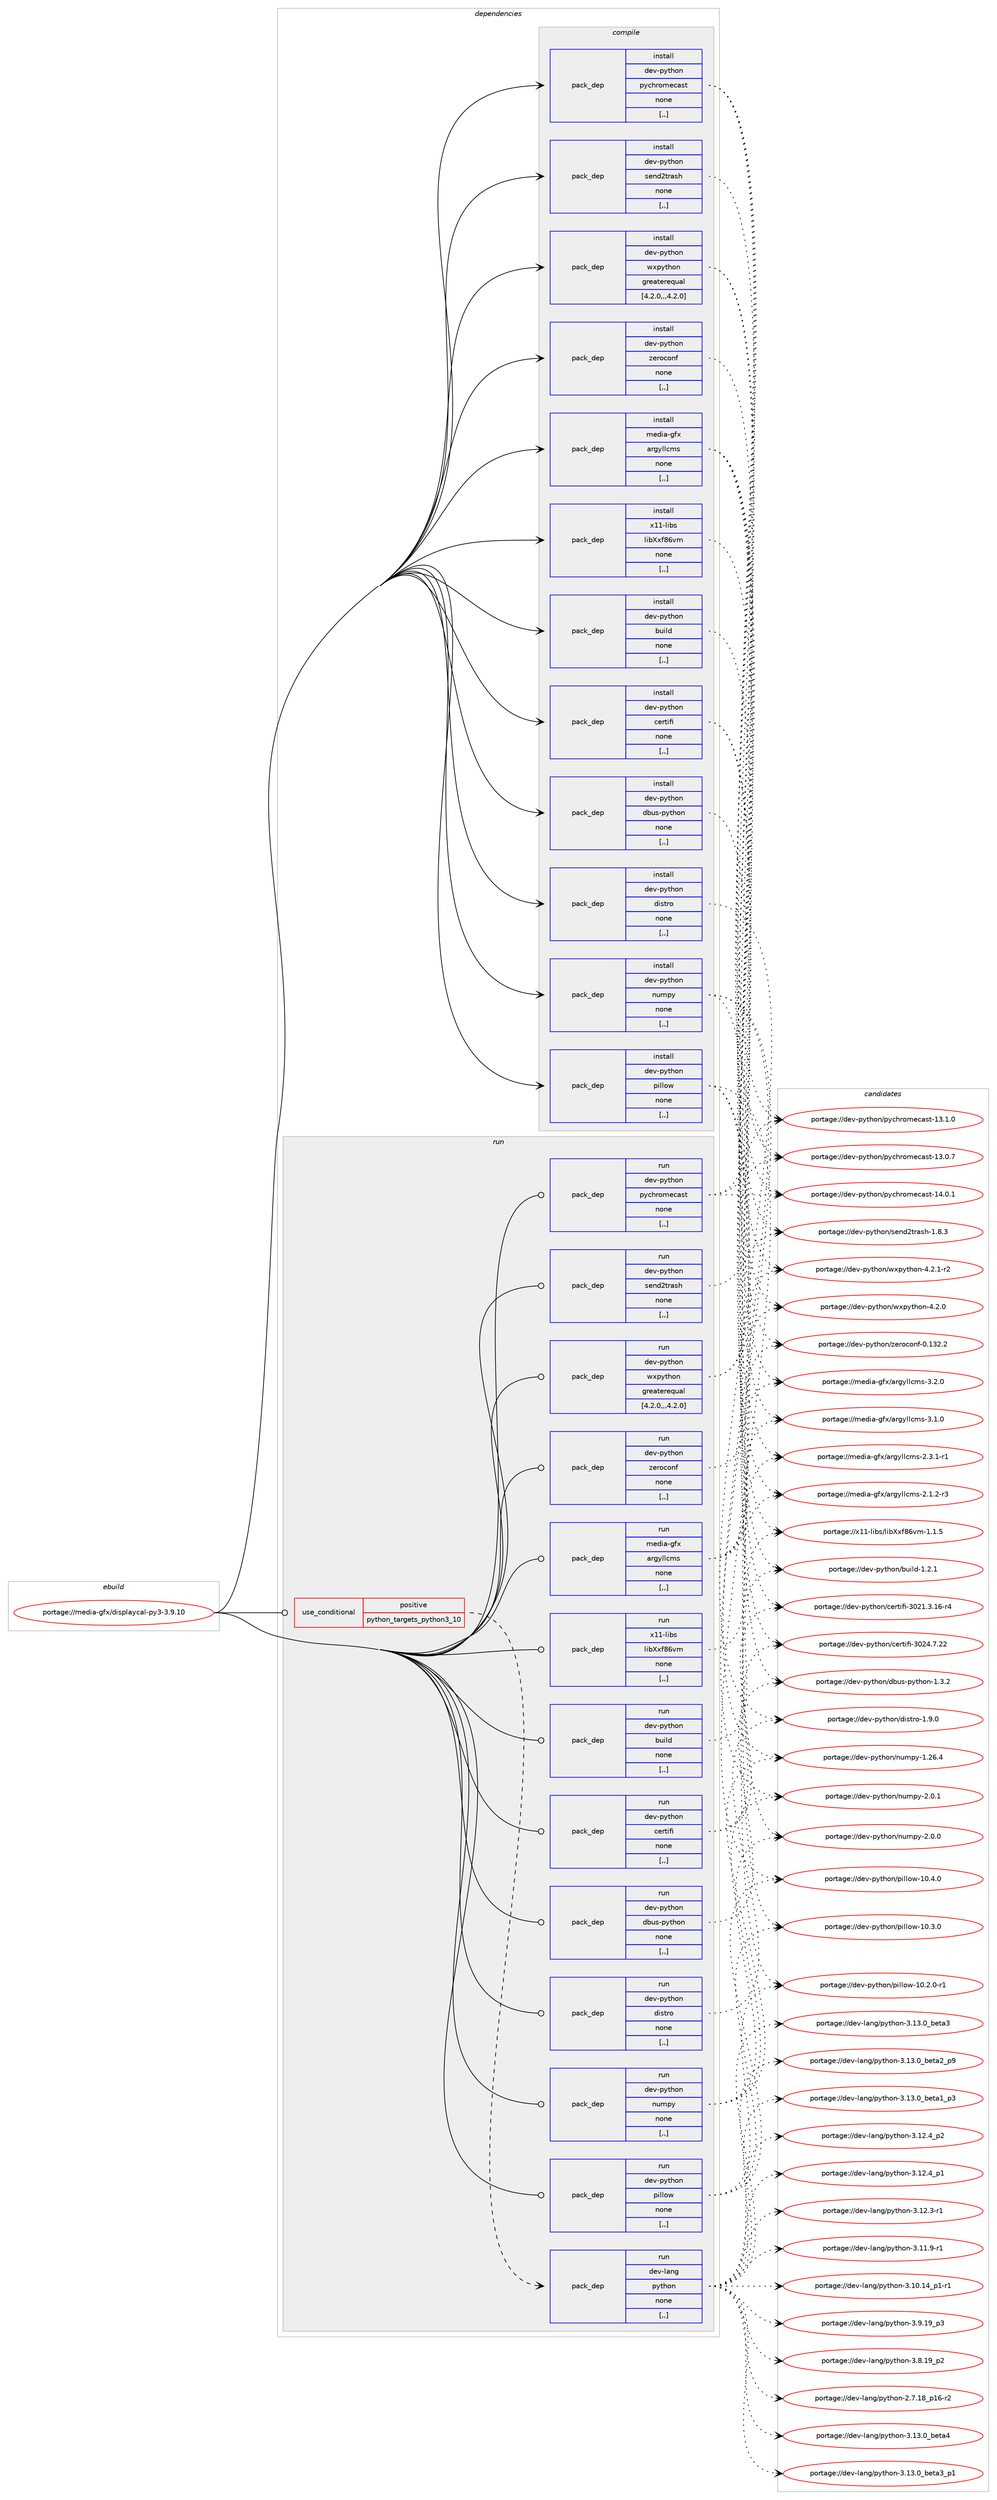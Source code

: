 digraph prolog {

# *************
# Graph options
# *************

newrank=true;
concentrate=true;
compound=true;
graph [rankdir=LR,fontname=Helvetica,fontsize=10,ranksep=1.5];#, ranksep=2.5, nodesep=0.2];
edge  [arrowhead=vee];
node  [fontname=Helvetica,fontsize=10];

# **********
# The ebuild
# **********

subgraph cluster_leftcol {
color=gray;
label=<<i>ebuild</i>>;
id [label="portage://media-gfx/displaycal-py3-3.9.10", color=red, width=4, href="../media-gfx/displaycal-py3-3.9.10.svg"];
}

# ****************
# The dependencies
# ****************

subgraph cluster_midcol {
color=gray;
label=<<i>dependencies</i>>;
subgraph cluster_compile {
fillcolor="#eeeeee";
style=filled;
label=<<i>compile</i>>;
subgraph pack211944 {
dependency286358 [label=<<TABLE BORDER="0" CELLBORDER="1" CELLSPACING="0" CELLPADDING="4" WIDTH="220"><TR><TD ROWSPAN="6" CELLPADDING="30">pack_dep</TD></TR><TR><TD WIDTH="110">install</TD></TR><TR><TD>dev-python</TD></TR><TR><TD>build</TD></TR><TR><TD>none</TD></TR><TR><TD>[,,]</TD></TR></TABLE>>, shape=none, color=blue];
}
id:e -> dependency286358:w [weight=20,style="solid",arrowhead="vee"];
subgraph pack211945 {
dependency286359 [label=<<TABLE BORDER="0" CELLBORDER="1" CELLSPACING="0" CELLPADDING="4" WIDTH="220"><TR><TD ROWSPAN="6" CELLPADDING="30">pack_dep</TD></TR><TR><TD WIDTH="110">install</TD></TR><TR><TD>dev-python</TD></TR><TR><TD>certifi</TD></TR><TR><TD>none</TD></TR><TR><TD>[,,]</TD></TR></TABLE>>, shape=none, color=blue];
}
id:e -> dependency286359:w [weight=20,style="solid",arrowhead="vee"];
subgraph pack211946 {
dependency286360 [label=<<TABLE BORDER="0" CELLBORDER="1" CELLSPACING="0" CELLPADDING="4" WIDTH="220"><TR><TD ROWSPAN="6" CELLPADDING="30">pack_dep</TD></TR><TR><TD WIDTH="110">install</TD></TR><TR><TD>dev-python</TD></TR><TR><TD>dbus-python</TD></TR><TR><TD>none</TD></TR><TR><TD>[,,]</TD></TR></TABLE>>, shape=none, color=blue];
}
id:e -> dependency286360:w [weight=20,style="solid",arrowhead="vee"];
subgraph pack211947 {
dependency286361 [label=<<TABLE BORDER="0" CELLBORDER="1" CELLSPACING="0" CELLPADDING="4" WIDTH="220"><TR><TD ROWSPAN="6" CELLPADDING="30">pack_dep</TD></TR><TR><TD WIDTH="110">install</TD></TR><TR><TD>dev-python</TD></TR><TR><TD>distro</TD></TR><TR><TD>none</TD></TR><TR><TD>[,,]</TD></TR></TABLE>>, shape=none, color=blue];
}
id:e -> dependency286361:w [weight=20,style="solid",arrowhead="vee"];
subgraph pack211948 {
dependency286362 [label=<<TABLE BORDER="0" CELLBORDER="1" CELLSPACING="0" CELLPADDING="4" WIDTH="220"><TR><TD ROWSPAN="6" CELLPADDING="30">pack_dep</TD></TR><TR><TD WIDTH="110">install</TD></TR><TR><TD>dev-python</TD></TR><TR><TD>numpy</TD></TR><TR><TD>none</TD></TR><TR><TD>[,,]</TD></TR></TABLE>>, shape=none, color=blue];
}
id:e -> dependency286362:w [weight=20,style="solid",arrowhead="vee"];
subgraph pack211949 {
dependency286363 [label=<<TABLE BORDER="0" CELLBORDER="1" CELLSPACING="0" CELLPADDING="4" WIDTH="220"><TR><TD ROWSPAN="6" CELLPADDING="30">pack_dep</TD></TR><TR><TD WIDTH="110">install</TD></TR><TR><TD>dev-python</TD></TR><TR><TD>pillow</TD></TR><TR><TD>none</TD></TR><TR><TD>[,,]</TD></TR></TABLE>>, shape=none, color=blue];
}
id:e -> dependency286363:w [weight=20,style="solid",arrowhead="vee"];
subgraph pack211950 {
dependency286364 [label=<<TABLE BORDER="0" CELLBORDER="1" CELLSPACING="0" CELLPADDING="4" WIDTH="220"><TR><TD ROWSPAN="6" CELLPADDING="30">pack_dep</TD></TR><TR><TD WIDTH="110">install</TD></TR><TR><TD>dev-python</TD></TR><TR><TD>pychromecast</TD></TR><TR><TD>none</TD></TR><TR><TD>[,,]</TD></TR></TABLE>>, shape=none, color=blue];
}
id:e -> dependency286364:w [weight=20,style="solid",arrowhead="vee"];
subgraph pack211951 {
dependency286365 [label=<<TABLE BORDER="0" CELLBORDER="1" CELLSPACING="0" CELLPADDING="4" WIDTH="220"><TR><TD ROWSPAN="6" CELLPADDING="30">pack_dep</TD></TR><TR><TD WIDTH="110">install</TD></TR><TR><TD>dev-python</TD></TR><TR><TD>send2trash</TD></TR><TR><TD>none</TD></TR><TR><TD>[,,]</TD></TR></TABLE>>, shape=none, color=blue];
}
id:e -> dependency286365:w [weight=20,style="solid",arrowhead="vee"];
subgraph pack211952 {
dependency286366 [label=<<TABLE BORDER="0" CELLBORDER="1" CELLSPACING="0" CELLPADDING="4" WIDTH="220"><TR><TD ROWSPAN="6" CELLPADDING="30">pack_dep</TD></TR><TR><TD WIDTH="110">install</TD></TR><TR><TD>dev-python</TD></TR><TR><TD>wxpython</TD></TR><TR><TD>greaterequal</TD></TR><TR><TD>[4.2.0,,,4.2.0]</TD></TR></TABLE>>, shape=none, color=blue];
}
id:e -> dependency286366:w [weight=20,style="solid",arrowhead="vee"];
subgraph pack211953 {
dependency286367 [label=<<TABLE BORDER="0" CELLBORDER="1" CELLSPACING="0" CELLPADDING="4" WIDTH="220"><TR><TD ROWSPAN="6" CELLPADDING="30">pack_dep</TD></TR><TR><TD WIDTH="110">install</TD></TR><TR><TD>dev-python</TD></TR><TR><TD>zeroconf</TD></TR><TR><TD>none</TD></TR><TR><TD>[,,]</TD></TR></TABLE>>, shape=none, color=blue];
}
id:e -> dependency286367:w [weight=20,style="solid",arrowhead="vee"];
subgraph pack211954 {
dependency286368 [label=<<TABLE BORDER="0" CELLBORDER="1" CELLSPACING="0" CELLPADDING="4" WIDTH="220"><TR><TD ROWSPAN="6" CELLPADDING="30">pack_dep</TD></TR><TR><TD WIDTH="110">install</TD></TR><TR><TD>media-gfx</TD></TR><TR><TD>argyllcms</TD></TR><TR><TD>none</TD></TR><TR><TD>[,,]</TD></TR></TABLE>>, shape=none, color=blue];
}
id:e -> dependency286368:w [weight=20,style="solid",arrowhead="vee"];
subgraph pack211955 {
dependency286369 [label=<<TABLE BORDER="0" CELLBORDER="1" CELLSPACING="0" CELLPADDING="4" WIDTH="220"><TR><TD ROWSPAN="6" CELLPADDING="30">pack_dep</TD></TR><TR><TD WIDTH="110">install</TD></TR><TR><TD>x11-libs</TD></TR><TR><TD>libXxf86vm</TD></TR><TR><TD>none</TD></TR><TR><TD>[,,]</TD></TR></TABLE>>, shape=none, color=blue];
}
id:e -> dependency286369:w [weight=20,style="solid",arrowhead="vee"];
}
subgraph cluster_compileandrun {
fillcolor="#eeeeee";
style=filled;
label=<<i>compile and run</i>>;
}
subgraph cluster_run {
fillcolor="#eeeeee";
style=filled;
label=<<i>run</i>>;
subgraph cond72092 {
dependency286370 [label=<<TABLE BORDER="0" CELLBORDER="1" CELLSPACING="0" CELLPADDING="4"><TR><TD ROWSPAN="3" CELLPADDING="10">use_conditional</TD></TR><TR><TD>positive</TD></TR><TR><TD>python_targets_python3_10</TD></TR></TABLE>>, shape=none, color=red];
subgraph pack211956 {
dependency286371 [label=<<TABLE BORDER="0" CELLBORDER="1" CELLSPACING="0" CELLPADDING="4" WIDTH="220"><TR><TD ROWSPAN="6" CELLPADDING="30">pack_dep</TD></TR><TR><TD WIDTH="110">run</TD></TR><TR><TD>dev-lang</TD></TR><TR><TD>python</TD></TR><TR><TD>none</TD></TR><TR><TD>[,,]</TD></TR></TABLE>>, shape=none, color=blue];
}
dependency286370:e -> dependency286371:w [weight=20,style="dashed",arrowhead="vee"];
}
id:e -> dependency286370:w [weight=20,style="solid",arrowhead="odot"];
subgraph pack211957 {
dependency286372 [label=<<TABLE BORDER="0" CELLBORDER="1" CELLSPACING="0" CELLPADDING="4" WIDTH="220"><TR><TD ROWSPAN="6" CELLPADDING="30">pack_dep</TD></TR><TR><TD WIDTH="110">run</TD></TR><TR><TD>dev-python</TD></TR><TR><TD>build</TD></TR><TR><TD>none</TD></TR><TR><TD>[,,]</TD></TR></TABLE>>, shape=none, color=blue];
}
id:e -> dependency286372:w [weight=20,style="solid",arrowhead="odot"];
subgraph pack211958 {
dependency286373 [label=<<TABLE BORDER="0" CELLBORDER="1" CELLSPACING="0" CELLPADDING="4" WIDTH="220"><TR><TD ROWSPAN="6" CELLPADDING="30">pack_dep</TD></TR><TR><TD WIDTH="110">run</TD></TR><TR><TD>dev-python</TD></TR><TR><TD>certifi</TD></TR><TR><TD>none</TD></TR><TR><TD>[,,]</TD></TR></TABLE>>, shape=none, color=blue];
}
id:e -> dependency286373:w [weight=20,style="solid",arrowhead="odot"];
subgraph pack211959 {
dependency286374 [label=<<TABLE BORDER="0" CELLBORDER="1" CELLSPACING="0" CELLPADDING="4" WIDTH="220"><TR><TD ROWSPAN="6" CELLPADDING="30">pack_dep</TD></TR><TR><TD WIDTH="110">run</TD></TR><TR><TD>dev-python</TD></TR><TR><TD>dbus-python</TD></TR><TR><TD>none</TD></TR><TR><TD>[,,]</TD></TR></TABLE>>, shape=none, color=blue];
}
id:e -> dependency286374:w [weight=20,style="solid",arrowhead="odot"];
subgraph pack211960 {
dependency286375 [label=<<TABLE BORDER="0" CELLBORDER="1" CELLSPACING="0" CELLPADDING="4" WIDTH="220"><TR><TD ROWSPAN="6" CELLPADDING="30">pack_dep</TD></TR><TR><TD WIDTH="110">run</TD></TR><TR><TD>dev-python</TD></TR><TR><TD>distro</TD></TR><TR><TD>none</TD></TR><TR><TD>[,,]</TD></TR></TABLE>>, shape=none, color=blue];
}
id:e -> dependency286375:w [weight=20,style="solid",arrowhead="odot"];
subgraph pack211961 {
dependency286376 [label=<<TABLE BORDER="0" CELLBORDER="1" CELLSPACING="0" CELLPADDING="4" WIDTH="220"><TR><TD ROWSPAN="6" CELLPADDING="30">pack_dep</TD></TR><TR><TD WIDTH="110">run</TD></TR><TR><TD>dev-python</TD></TR><TR><TD>numpy</TD></TR><TR><TD>none</TD></TR><TR><TD>[,,]</TD></TR></TABLE>>, shape=none, color=blue];
}
id:e -> dependency286376:w [weight=20,style="solid",arrowhead="odot"];
subgraph pack211962 {
dependency286377 [label=<<TABLE BORDER="0" CELLBORDER="1" CELLSPACING="0" CELLPADDING="4" WIDTH="220"><TR><TD ROWSPAN="6" CELLPADDING="30">pack_dep</TD></TR><TR><TD WIDTH="110">run</TD></TR><TR><TD>dev-python</TD></TR><TR><TD>pillow</TD></TR><TR><TD>none</TD></TR><TR><TD>[,,]</TD></TR></TABLE>>, shape=none, color=blue];
}
id:e -> dependency286377:w [weight=20,style="solid",arrowhead="odot"];
subgraph pack211963 {
dependency286378 [label=<<TABLE BORDER="0" CELLBORDER="1" CELLSPACING="0" CELLPADDING="4" WIDTH="220"><TR><TD ROWSPAN="6" CELLPADDING="30">pack_dep</TD></TR><TR><TD WIDTH="110">run</TD></TR><TR><TD>dev-python</TD></TR><TR><TD>pychromecast</TD></TR><TR><TD>none</TD></TR><TR><TD>[,,]</TD></TR></TABLE>>, shape=none, color=blue];
}
id:e -> dependency286378:w [weight=20,style="solid",arrowhead="odot"];
subgraph pack211964 {
dependency286379 [label=<<TABLE BORDER="0" CELLBORDER="1" CELLSPACING="0" CELLPADDING="4" WIDTH="220"><TR><TD ROWSPAN="6" CELLPADDING="30">pack_dep</TD></TR><TR><TD WIDTH="110">run</TD></TR><TR><TD>dev-python</TD></TR><TR><TD>send2trash</TD></TR><TR><TD>none</TD></TR><TR><TD>[,,]</TD></TR></TABLE>>, shape=none, color=blue];
}
id:e -> dependency286379:w [weight=20,style="solid",arrowhead="odot"];
subgraph pack211965 {
dependency286380 [label=<<TABLE BORDER="0" CELLBORDER="1" CELLSPACING="0" CELLPADDING="4" WIDTH="220"><TR><TD ROWSPAN="6" CELLPADDING="30">pack_dep</TD></TR><TR><TD WIDTH="110">run</TD></TR><TR><TD>dev-python</TD></TR><TR><TD>wxpython</TD></TR><TR><TD>greaterequal</TD></TR><TR><TD>[4.2.0,,,4.2.0]</TD></TR></TABLE>>, shape=none, color=blue];
}
id:e -> dependency286380:w [weight=20,style="solid",arrowhead="odot"];
subgraph pack211966 {
dependency286381 [label=<<TABLE BORDER="0" CELLBORDER="1" CELLSPACING="0" CELLPADDING="4" WIDTH="220"><TR><TD ROWSPAN="6" CELLPADDING="30">pack_dep</TD></TR><TR><TD WIDTH="110">run</TD></TR><TR><TD>dev-python</TD></TR><TR><TD>zeroconf</TD></TR><TR><TD>none</TD></TR><TR><TD>[,,]</TD></TR></TABLE>>, shape=none, color=blue];
}
id:e -> dependency286381:w [weight=20,style="solid",arrowhead="odot"];
subgraph pack211967 {
dependency286382 [label=<<TABLE BORDER="0" CELLBORDER="1" CELLSPACING="0" CELLPADDING="4" WIDTH="220"><TR><TD ROWSPAN="6" CELLPADDING="30">pack_dep</TD></TR><TR><TD WIDTH="110">run</TD></TR><TR><TD>media-gfx</TD></TR><TR><TD>argyllcms</TD></TR><TR><TD>none</TD></TR><TR><TD>[,,]</TD></TR></TABLE>>, shape=none, color=blue];
}
id:e -> dependency286382:w [weight=20,style="solid",arrowhead="odot"];
subgraph pack211968 {
dependency286383 [label=<<TABLE BORDER="0" CELLBORDER="1" CELLSPACING="0" CELLPADDING="4" WIDTH="220"><TR><TD ROWSPAN="6" CELLPADDING="30">pack_dep</TD></TR><TR><TD WIDTH="110">run</TD></TR><TR><TD>x11-libs</TD></TR><TR><TD>libXxf86vm</TD></TR><TR><TD>none</TD></TR><TR><TD>[,,]</TD></TR></TABLE>>, shape=none, color=blue];
}
id:e -> dependency286383:w [weight=20,style="solid",arrowhead="odot"];
}
}

# **************
# The candidates
# **************

subgraph cluster_choices {
rank=same;
color=gray;
label=<<i>candidates</i>>;

subgraph choice211944 {
color=black;
nodesep=1;
choice100101118451121211161041111104798117105108100454946504649 [label="portage://dev-python/build-1.2.1", color=red, width=4,href="../dev-python/build-1.2.1.svg"];
dependency286358:e -> choice100101118451121211161041111104798117105108100454946504649:w [style=dotted,weight="100"];
}
subgraph choice211945 {
color=black;
nodesep=1;
choice10010111845112121116104111110479910111411610510210545514850524655465050 [label="portage://dev-python/certifi-3024.7.22", color=red, width=4,href="../dev-python/certifi-3024.7.22.svg"];
choice100101118451121211161041111104799101114116105102105455148504946514649544511452 [label="portage://dev-python/certifi-3021.3.16-r4", color=red, width=4,href="../dev-python/certifi-3021.3.16-r4.svg"];
dependency286359:e -> choice10010111845112121116104111110479910111411610510210545514850524655465050:w [style=dotted,weight="100"];
dependency286359:e -> choice100101118451121211161041111104799101114116105102105455148504946514649544511452:w [style=dotted,weight="100"];
}
subgraph choice211946 {
color=black;
nodesep=1;
choice10010111845112121116104111110471009811711545112121116104111110454946514650 [label="portage://dev-python/dbus-python-1.3.2", color=red, width=4,href="../dev-python/dbus-python-1.3.2.svg"];
dependency286360:e -> choice10010111845112121116104111110471009811711545112121116104111110454946514650:w [style=dotted,weight="100"];
}
subgraph choice211947 {
color=black;
nodesep=1;
choice1001011184511212111610411111047100105115116114111454946574648 [label="portage://dev-python/distro-1.9.0", color=red, width=4,href="../dev-python/distro-1.9.0.svg"];
dependency286361:e -> choice1001011184511212111610411111047100105115116114111454946574648:w [style=dotted,weight="100"];
}
subgraph choice211948 {
color=black;
nodesep=1;
choice1001011184511212111610411111047110117109112121455046484649 [label="portage://dev-python/numpy-2.0.1", color=red, width=4,href="../dev-python/numpy-2.0.1.svg"];
choice1001011184511212111610411111047110117109112121455046484648 [label="portage://dev-python/numpy-2.0.0", color=red, width=4,href="../dev-python/numpy-2.0.0.svg"];
choice100101118451121211161041111104711011710911212145494650544652 [label="portage://dev-python/numpy-1.26.4", color=red, width=4,href="../dev-python/numpy-1.26.4.svg"];
dependency286362:e -> choice1001011184511212111610411111047110117109112121455046484649:w [style=dotted,weight="100"];
dependency286362:e -> choice1001011184511212111610411111047110117109112121455046484648:w [style=dotted,weight="100"];
dependency286362:e -> choice100101118451121211161041111104711011710911212145494650544652:w [style=dotted,weight="100"];
}
subgraph choice211949 {
color=black;
nodesep=1;
choice100101118451121211161041111104711210510810811111945494846524648 [label="portage://dev-python/pillow-10.4.0", color=red, width=4,href="../dev-python/pillow-10.4.0.svg"];
choice100101118451121211161041111104711210510810811111945494846514648 [label="portage://dev-python/pillow-10.3.0", color=red, width=4,href="../dev-python/pillow-10.3.0.svg"];
choice1001011184511212111610411111047112105108108111119454948465046484511449 [label="portage://dev-python/pillow-10.2.0-r1", color=red, width=4,href="../dev-python/pillow-10.2.0-r1.svg"];
dependency286363:e -> choice100101118451121211161041111104711210510810811111945494846524648:w [style=dotted,weight="100"];
dependency286363:e -> choice100101118451121211161041111104711210510810811111945494846514648:w [style=dotted,weight="100"];
dependency286363:e -> choice1001011184511212111610411111047112105108108111119454948465046484511449:w [style=dotted,weight="100"];
}
subgraph choice211950 {
color=black;
nodesep=1;
choice100101118451121211161041111104711212199104114111109101999711511645495246484649 [label="portage://dev-python/pychromecast-14.0.1", color=red, width=4,href="../dev-python/pychromecast-14.0.1.svg"];
choice100101118451121211161041111104711212199104114111109101999711511645495146494648 [label="portage://dev-python/pychromecast-13.1.0", color=red, width=4,href="../dev-python/pychromecast-13.1.0.svg"];
choice100101118451121211161041111104711212199104114111109101999711511645495146484655 [label="portage://dev-python/pychromecast-13.0.7", color=red, width=4,href="../dev-python/pychromecast-13.0.7.svg"];
dependency286364:e -> choice100101118451121211161041111104711212199104114111109101999711511645495246484649:w [style=dotted,weight="100"];
dependency286364:e -> choice100101118451121211161041111104711212199104114111109101999711511645495146494648:w [style=dotted,weight="100"];
dependency286364:e -> choice100101118451121211161041111104711212199104114111109101999711511645495146484655:w [style=dotted,weight="100"];
}
subgraph choice211951 {
color=black;
nodesep=1;
choice10010111845112121116104111110471151011101005011611497115104454946564651 [label="portage://dev-python/send2trash-1.8.3", color=red, width=4,href="../dev-python/send2trash-1.8.3.svg"];
dependency286365:e -> choice10010111845112121116104111110471151011101005011611497115104454946564651:w [style=dotted,weight="100"];
}
subgraph choice211952 {
color=black;
nodesep=1;
choice10010111845112121116104111110471191201121211161041111104552465046494511450 [label="portage://dev-python/wxpython-4.2.1-r2", color=red, width=4,href="../dev-python/wxpython-4.2.1-r2.svg"];
choice1001011184511212111610411111047119120112121116104111110455246504648 [label="portage://dev-python/wxpython-4.2.0", color=red, width=4,href="../dev-python/wxpython-4.2.0.svg"];
dependency286366:e -> choice10010111845112121116104111110471191201121211161041111104552465046494511450:w [style=dotted,weight="100"];
dependency286366:e -> choice1001011184511212111610411111047119120112121116104111110455246504648:w [style=dotted,weight="100"];
}
subgraph choice211953 {
color=black;
nodesep=1;
choice1001011184511212111610411111047122101114111991111101024548464951504650 [label="portage://dev-python/zeroconf-0.132.2", color=red, width=4,href="../dev-python/zeroconf-0.132.2.svg"];
dependency286367:e -> choice1001011184511212111610411111047122101114111991111101024548464951504650:w [style=dotted,weight="100"];
}
subgraph choice211954 {
color=black;
nodesep=1;
choice1091011001059745103102120479711410312110810899109115455146504648 [label="portage://media-gfx/argyllcms-3.2.0", color=red, width=4,href="../media-gfx/argyllcms-3.2.0.svg"];
choice1091011001059745103102120479711410312110810899109115455146494648 [label="portage://media-gfx/argyllcms-3.1.0", color=red, width=4,href="../media-gfx/argyllcms-3.1.0.svg"];
choice10910110010597451031021204797114103121108108991091154550465146494511449 [label="portage://media-gfx/argyllcms-2.3.1-r1", color=red, width=4,href="../media-gfx/argyllcms-2.3.1-r1.svg"];
choice10910110010597451031021204797114103121108108991091154550464946504511451 [label="portage://media-gfx/argyllcms-2.1.2-r3", color=red, width=4,href="../media-gfx/argyllcms-2.1.2-r3.svg"];
dependency286368:e -> choice1091011001059745103102120479711410312110810899109115455146504648:w [style=dotted,weight="100"];
dependency286368:e -> choice1091011001059745103102120479711410312110810899109115455146494648:w [style=dotted,weight="100"];
dependency286368:e -> choice10910110010597451031021204797114103121108108991091154550465146494511449:w [style=dotted,weight="100"];
dependency286368:e -> choice10910110010597451031021204797114103121108108991091154550464946504511451:w [style=dotted,weight="100"];
}
subgraph choice211955 {
color=black;
nodesep=1;
choice120494945108105981154710810598881201025654118109454946494653 [label="portage://x11-libs/libXxf86vm-1.1.5", color=red, width=4,href="../x11-libs/libXxf86vm-1.1.5.svg"];
dependency286369:e -> choice120494945108105981154710810598881201025654118109454946494653:w [style=dotted,weight="100"];
}
subgraph choice211956 {
color=black;
nodesep=1;
choice1001011184510897110103471121211161041111104551464951464895981011169752 [label="portage://dev-lang/python-3.13.0_beta4", color=red, width=4,href="../dev-lang/python-3.13.0_beta4.svg"];
choice10010111845108971101034711212111610411111045514649514648959810111697519511249 [label="portage://dev-lang/python-3.13.0_beta3_p1", color=red, width=4,href="../dev-lang/python-3.13.0_beta3_p1.svg"];
choice1001011184510897110103471121211161041111104551464951464895981011169751 [label="portage://dev-lang/python-3.13.0_beta3", color=red, width=4,href="../dev-lang/python-3.13.0_beta3.svg"];
choice10010111845108971101034711212111610411111045514649514648959810111697509511257 [label="portage://dev-lang/python-3.13.0_beta2_p9", color=red, width=4,href="../dev-lang/python-3.13.0_beta2_p9.svg"];
choice10010111845108971101034711212111610411111045514649514648959810111697499511251 [label="portage://dev-lang/python-3.13.0_beta1_p3", color=red, width=4,href="../dev-lang/python-3.13.0_beta1_p3.svg"];
choice100101118451089711010347112121116104111110455146495046529511250 [label="portage://dev-lang/python-3.12.4_p2", color=red, width=4,href="../dev-lang/python-3.12.4_p2.svg"];
choice100101118451089711010347112121116104111110455146495046529511249 [label="portage://dev-lang/python-3.12.4_p1", color=red, width=4,href="../dev-lang/python-3.12.4_p1.svg"];
choice100101118451089711010347112121116104111110455146495046514511449 [label="portage://dev-lang/python-3.12.3-r1", color=red, width=4,href="../dev-lang/python-3.12.3-r1.svg"];
choice100101118451089711010347112121116104111110455146494946574511449 [label="portage://dev-lang/python-3.11.9-r1", color=red, width=4,href="../dev-lang/python-3.11.9-r1.svg"];
choice100101118451089711010347112121116104111110455146494846495295112494511449 [label="portage://dev-lang/python-3.10.14_p1-r1", color=red, width=4,href="../dev-lang/python-3.10.14_p1-r1.svg"];
choice100101118451089711010347112121116104111110455146574649579511251 [label="portage://dev-lang/python-3.9.19_p3", color=red, width=4,href="../dev-lang/python-3.9.19_p3.svg"];
choice100101118451089711010347112121116104111110455146564649579511250 [label="portage://dev-lang/python-3.8.19_p2", color=red, width=4,href="../dev-lang/python-3.8.19_p2.svg"];
choice100101118451089711010347112121116104111110455046554649569511249544511450 [label="portage://dev-lang/python-2.7.18_p16-r2", color=red, width=4,href="../dev-lang/python-2.7.18_p16-r2.svg"];
dependency286371:e -> choice1001011184510897110103471121211161041111104551464951464895981011169752:w [style=dotted,weight="100"];
dependency286371:e -> choice10010111845108971101034711212111610411111045514649514648959810111697519511249:w [style=dotted,weight="100"];
dependency286371:e -> choice1001011184510897110103471121211161041111104551464951464895981011169751:w [style=dotted,weight="100"];
dependency286371:e -> choice10010111845108971101034711212111610411111045514649514648959810111697509511257:w [style=dotted,weight="100"];
dependency286371:e -> choice10010111845108971101034711212111610411111045514649514648959810111697499511251:w [style=dotted,weight="100"];
dependency286371:e -> choice100101118451089711010347112121116104111110455146495046529511250:w [style=dotted,weight="100"];
dependency286371:e -> choice100101118451089711010347112121116104111110455146495046529511249:w [style=dotted,weight="100"];
dependency286371:e -> choice100101118451089711010347112121116104111110455146495046514511449:w [style=dotted,weight="100"];
dependency286371:e -> choice100101118451089711010347112121116104111110455146494946574511449:w [style=dotted,weight="100"];
dependency286371:e -> choice100101118451089711010347112121116104111110455146494846495295112494511449:w [style=dotted,weight="100"];
dependency286371:e -> choice100101118451089711010347112121116104111110455146574649579511251:w [style=dotted,weight="100"];
dependency286371:e -> choice100101118451089711010347112121116104111110455146564649579511250:w [style=dotted,weight="100"];
dependency286371:e -> choice100101118451089711010347112121116104111110455046554649569511249544511450:w [style=dotted,weight="100"];
}
subgraph choice211957 {
color=black;
nodesep=1;
choice100101118451121211161041111104798117105108100454946504649 [label="portage://dev-python/build-1.2.1", color=red, width=4,href="../dev-python/build-1.2.1.svg"];
dependency286372:e -> choice100101118451121211161041111104798117105108100454946504649:w [style=dotted,weight="100"];
}
subgraph choice211958 {
color=black;
nodesep=1;
choice10010111845112121116104111110479910111411610510210545514850524655465050 [label="portage://dev-python/certifi-3024.7.22", color=red, width=4,href="../dev-python/certifi-3024.7.22.svg"];
choice100101118451121211161041111104799101114116105102105455148504946514649544511452 [label="portage://dev-python/certifi-3021.3.16-r4", color=red, width=4,href="../dev-python/certifi-3021.3.16-r4.svg"];
dependency286373:e -> choice10010111845112121116104111110479910111411610510210545514850524655465050:w [style=dotted,weight="100"];
dependency286373:e -> choice100101118451121211161041111104799101114116105102105455148504946514649544511452:w [style=dotted,weight="100"];
}
subgraph choice211959 {
color=black;
nodesep=1;
choice10010111845112121116104111110471009811711545112121116104111110454946514650 [label="portage://dev-python/dbus-python-1.3.2", color=red, width=4,href="../dev-python/dbus-python-1.3.2.svg"];
dependency286374:e -> choice10010111845112121116104111110471009811711545112121116104111110454946514650:w [style=dotted,weight="100"];
}
subgraph choice211960 {
color=black;
nodesep=1;
choice1001011184511212111610411111047100105115116114111454946574648 [label="portage://dev-python/distro-1.9.0", color=red, width=4,href="../dev-python/distro-1.9.0.svg"];
dependency286375:e -> choice1001011184511212111610411111047100105115116114111454946574648:w [style=dotted,weight="100"];
}
subgraph choice211961 {
color=black;
nodesep=1;
choice1001011184511212111610411111047110117109112121455046484649 [label="portage://dev-python/numpy-2.0.1", color=red, width=4,href="../dev-python/numpy-2.0.1.svg"];
choice1001011184511212111610411111047110117109112121455046484648 [label="portage://dev-python/numpy-2.0.0", color=red, width=4,href="../dev-python/numpy-2.0.0.svg"];
choice100101118451121211161041111104711011710911212145494650544652 [label="portage://dev-python/numpy-1.26.4", color=red, width=4,href="../dev-python/numpy-1.26.4.svg"];
dependency286376:e -> choice1001011184511212111610411111047110117109112121455046484649:w [style=dotted,weight="100"];
dependency286376:e -> choice1001011184511212111610411111047110117109112121455046484648:w [style=dotted,weight="100"];
dependency286376:e -> choice100101118451121211161041111104711011710911212145494650544652:w [style=dotted,weight="100"];
}
subgraph choice211962 {
color=black;
nodesep=1;
choice100101118451121211161041111104711210510810811111945494846524648 [label="portage://dev-python/pillow-10.4.0", color=red, width=4,href="../dev-python/pillow-10.4.0.svg"];
choice100101118451121211161041111104711210510810811111945494846514648 [label="portage://dev-python/pillow-10.3.0", color=red, width=4,href="../dev-python/pillow-10.3.0.svg"];
choice1001011184511212111610411111047112105108108111119454948465046484511449 [label="portage://dev-python/pillow-10.2.0-r1", color=red, width=4,href="../dev-python/pillow-10.2.0-r1.svg"];
dependency286377:e -> choice100101118451121211161041111104711210510810811111945494846524648:w [style=dotted,weight="100"];
dependency286377:e -> choice100101118451121211161041111104711210510810811111945494846514648:w [style=dotted,weight="100"];
dependency286377:e -> choice1001011184511212111610411111047112105108108111119454948465046484511449:w [style=dotted,weight="100"];
}
subgraph choice211963 {
color=black;
nodesep=1;
choice100101118451121211161041111104711212199104114111109101999711511645495246484649 [label="portage://dev-python/pychromecast-14.0.1", color=red, width=4,href="../dev-python/pychromecast-14.0.1.svg"];
choice100101118451121211161041111104711212199104114111109101999711511645495146494648 [label="portage://dev-python/pychromecast-13.1.0", color=red, width=4,href="../dev-python/pychromecast-13.1.0.svg"];
choice100101118451121211161041111104711212199104114111109101999711511645495146484655 [label="portage://dev-python/pychromecast-13.0.7", color=red, width=4,href="../dev-python/pychromecast-13.0.7.svg"];
dependency286378:e -> choice100101118451121211161041111104711212199104114111109101999711511645495246484649:w [style=dotted,weight="100"];
dependency286378:e -> choice100101118451121211161041111104711212199104114111109101999711511645495146494648:w [style=dotted,weight="100"];
dependency286378:e -> choice100101118451121211161041111104711212199104114111109101999711511645495146484655:w [style=dotted,weight="100"];
}
subgraph choice211964 {
color=black;
nodesep=1;
choice10010111845112121116104111110471151011101005011611497115104454946564651 [label="portage://dev-python/send2trash-1.8.3", color=red, width=4,href="../dev-python/send2trash-1.8.3.svg"];
dependency286379:e -> choice10010111845112121116104111110471151011101005011611497115104454946564651:w [style=dotted,weight="100"];
}
subgraph choice211965 {
color=black;
nodesep=1;
choice10010111845112121116104111110471191201121211161041111104552465046494511450 [label="portage://dev-python/wxpython-4.2.1-r2", color=red, width=4,href="../dev-python/wxpython-4.2.1-r2.svg"];
choice1001011184511212111610411111047119120112121116104111110455246504648 [label="portage://dev-python/wxpython-4.2.0", color=red, width=4,href="../dev-python/wxpython-4.2.0.svg"];
dependency286380:e -> choice10010111845112121116104111110471191201121211161041111104552465046494511450:w [style=dotted,weight="100"];
dependency286380:e -> choice1001011184511212111610411111047119120112121116104111110455246504648:w [style=dotted,weight="100"];
}
subgraph choice211966 {
color=black;
nodesep=1;
choice1001011184511212111610411111047122101114111991111101024548464951504650 [label="portage://dev-python/zeroconf-0.132.2", color=red, width=4,href="../dev-python/zeroconf-0.132.2.svg"];
dependency286381:e -> choice1001011184511212111610411111047122101114111991111101024548464951504650:w [style=dotted,weight="100"];
}
subgraph choice211967 {
color=black;
nodesep=1;
choice1091011001059745103102120479711410312110810899109115455146504648 [label="portage://media-gfx/argyllcms-3.2.0", color=red, width=4,href="../media-gfx/argyllcms-3.2.0.svg"];
choice1091011001059745103102120479711410312110810899109115455146494648 [label="portage://media-gfx/argyllcms-3.1.0", color=red, width=4,href="../media-gfx/argyllcms-3.1.0.svg"];
choice10910110010597451031021204797114103121108108991091154550465146494511449 [label="portage://media-gfx/argyllcms-2.3.1-r1", color=red, width=4,href="../media-gfx/argyllcms-2.3.1-r1.svg"];
choice10910110010597451031021204797114103121108108991091154550464946504511451 [label="portage://media-gfx/argyllcms-2.1.2-r3", color=red, width=4,href="../media-gfx/argyllcms-2.1.2-r3.svg"];
dependency286382:e -> choice1091011001059745103102120479711410312110810899109115455146504648:w [style=dotted,weight="100"];
dependency286382:e -> choice1091011001059745103102120479711410312110810899109115455146494648:w [style=dotted,weight="100"];
dependency286382:e -> choice10910110010597451031021204797114103121108108991091154550465146494511449:w [style=dotted,weight="100"];
dependency286382:e -> choice10910110010597451031021204797114103121108108991091154550464946504511451:w [style=dotted,weight="100"];
}
subgraph choice211968 {
color=black;
nodesep=1;
choice120494945108105981154710810598881201025654118109454946494653 [label="portage://x11-libs/libXxf86vm-1.1.5", color=red, width=4,href="../x11-libs/libXxf86vm-1.1.5.svg"];
dependency286383:e -> choice120494945108105981154710810598881201025654118109454946494653:w [style=dotted,weight="100"];
}
}

}
